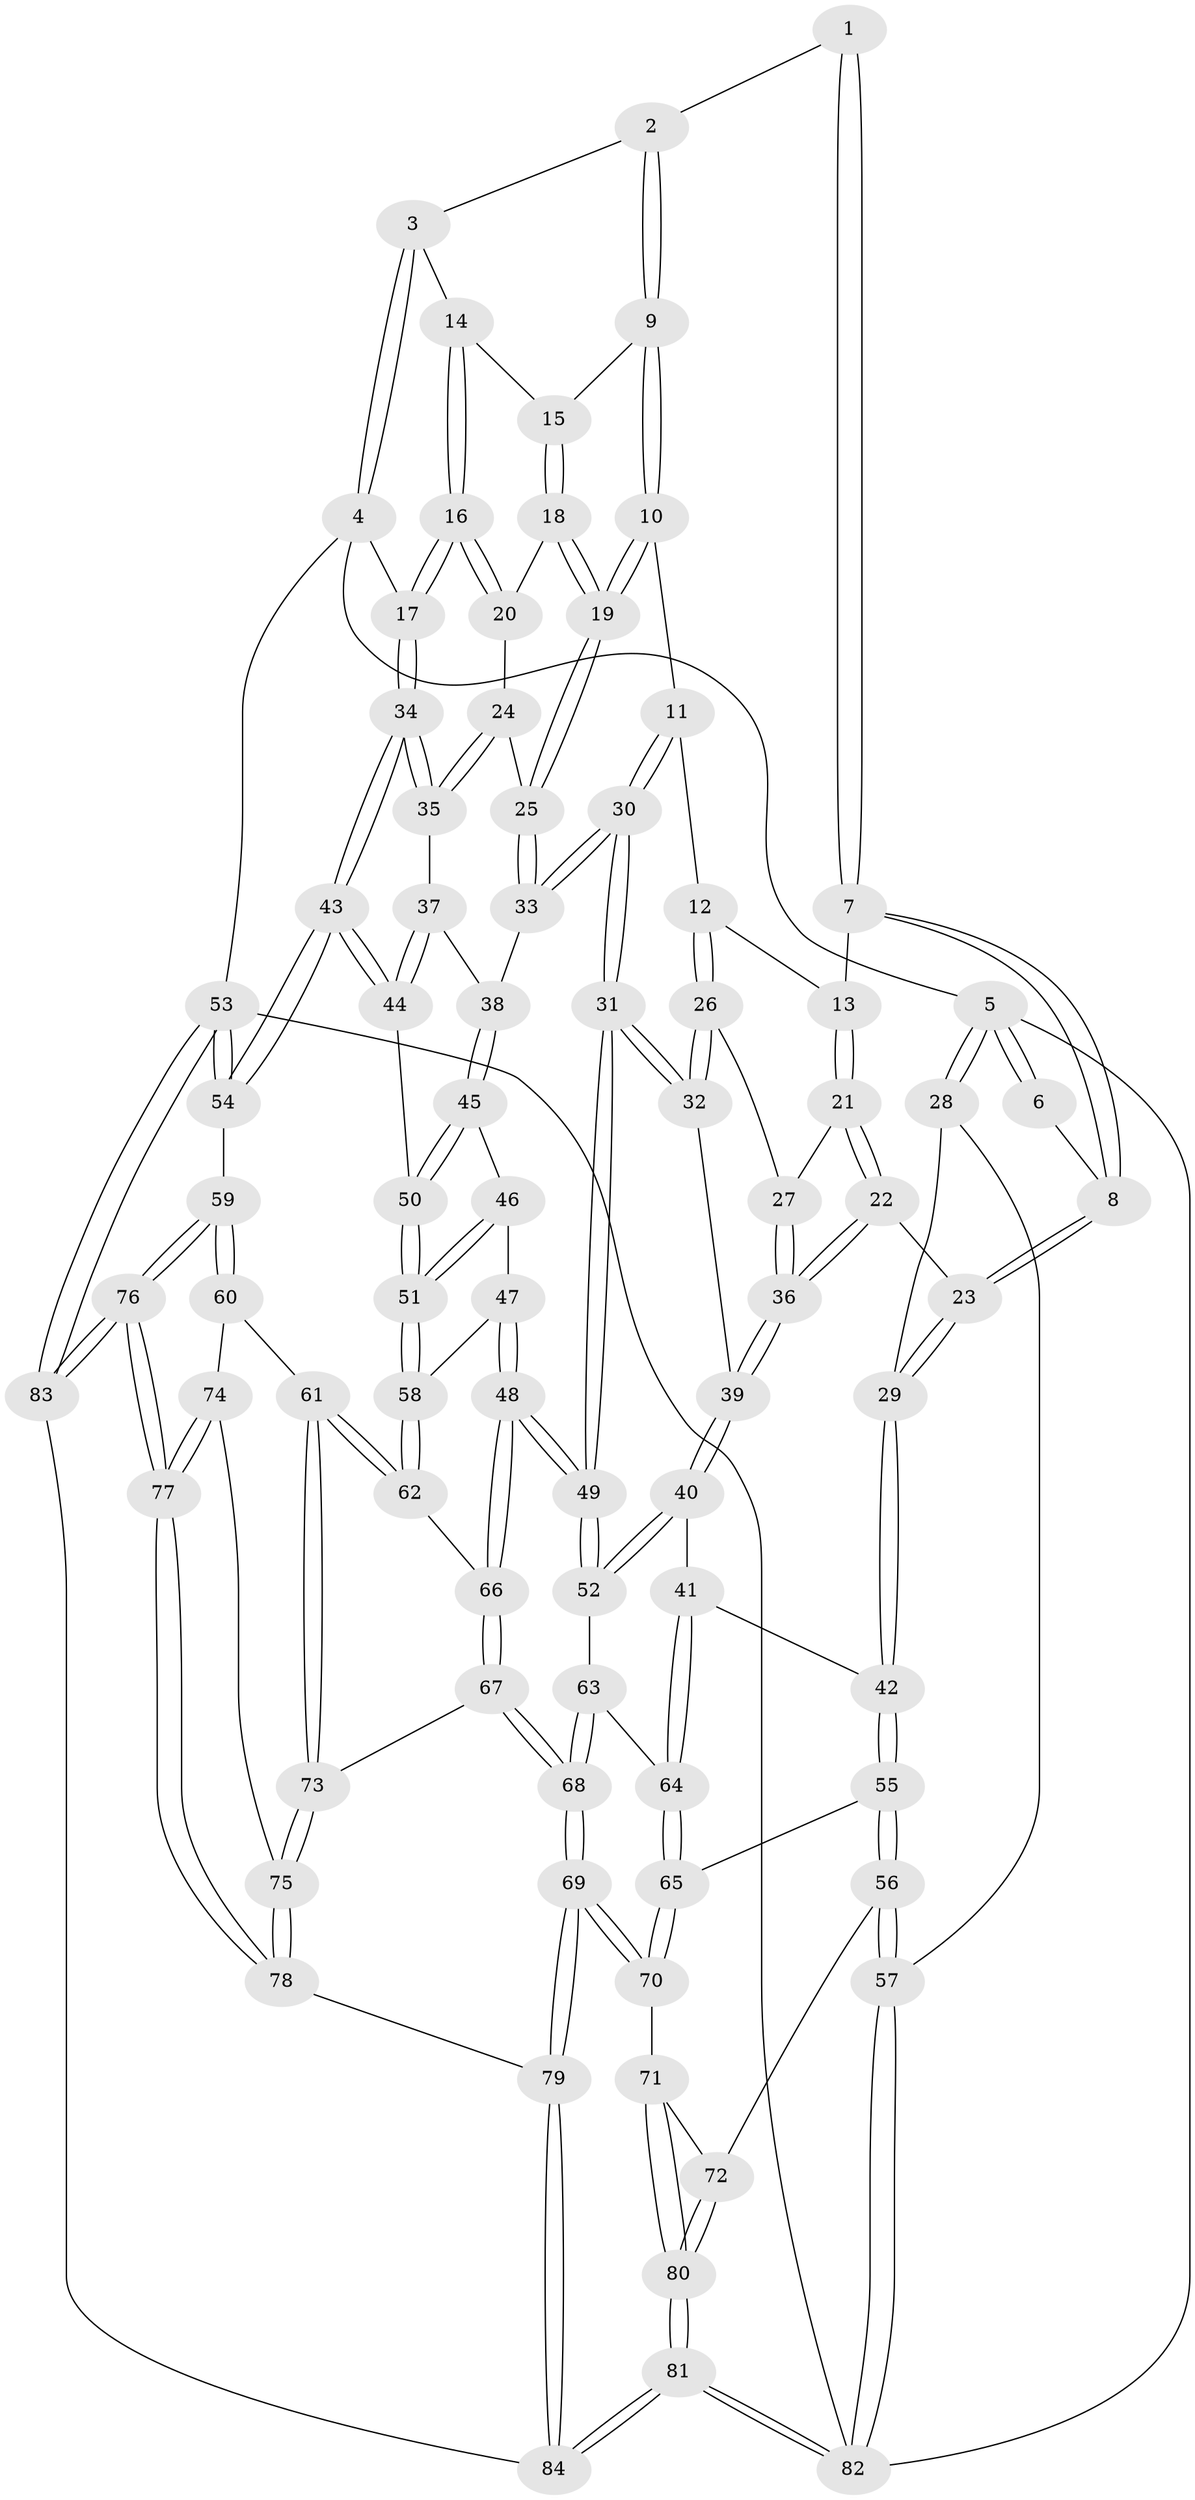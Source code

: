 // Generated by graph-tools (version 1.1) at 2025/27/03/15/25 16:27:57]
// undirected, 84 vertices, 207 edges
graph export_dot {
graph [start="1"]
  node [color=gray90,style=filled];
  1 [pos="+0.4771533094815215+0"];
  2 [pos="+0.6082898641515476+0"];
  3 [pos="+0.6660062962008116+0"];
  4 [pos="+1+0"];
  5 [pos="+0+0"];
  6 [pos="+0.21036284673212924+0"];
  7 [pos="+0.33000222876773183+0.10121820959153688"];
  8 [pos="+0.1971202505761332+0.10297970162364688"];
  9 [pos="+0.6042558408972957+0"];
  10 [pos="+0.587481691694644+0.06130990238364818"];
  11 [pos="+0.5461940325445328+0.1063401251692204"];
  12 [pos="+0.49980979713533474+0.12627427239374242"];
  13 [pos="+0.41557061929378214+0.1470460002031268"];
  14 [pos="+0.847314481851148+0.06570279921820202"];
  15 [pos="+0.8184155547038454+0.10820735873151903"];
  16 [pos="+1+0.06314827199062525"];
  17 [pos="+1+0"];
  18 [pos="+0.8126131508501578+0.12418892095553406"];
  19 [pos="+0.6966079237675877+0.16273993041758883"];
  20 [pos="+0.8757515538236851+0.18236527422612198"];
  21 [pos="+0.4035773550165053+0.1758516727068777"];
  22 [pos="+0.2887265947171318+0.24751315422456618"];
  23 [pos="+0.13658771462938457+0.1820219357516671"];
  24 [pos="+0.8698293984794405+0.20105308071703787"];
  25 [pos="+0.698989818446758+0.16985420315374752"];
  26 [pos="+0.46137274130805256+0.28490035094158817"];
  27 [pos="+0.40255578427497507+0.2201678104694267"];
  28 [pos="+0+0.22919131237533935"];
  29 [pos="+0.0626073016830116+0.22835856985069616"];
  30 [pos="+0.5631869357558724+0.3831701416487517"];
  31 [pos="+0.5423700709267174+0.4115154875119236"];
  32 [pos="+0.4839786388538173+0.3845808272548465"];
  33 [pos="+0.7320842929174016+0.2939657328509707"];
  34 [pos="+1+0.2882801805351232"];
  35 [pos="+0.8530418156871141+0.2839233080738744"];
  36 [pos="+0.3574957022023794+0.33035169128220493"];
  37 [pos="+0.8339054846396353+0.29951504676903823"];
  38 [pos="+0.7787891718253336+0.31486754599187405"];
  39 [pos="+0.3672329719245665+0.3657315604642349"];
  40 [pos="+0.25135828676456756+0.44916988605335956"];
  41 [pos="+0.24049915104154812+0.4526365793844636"];
  42 [pos="+0.22910435785563724+0.4528119446158142"];
  43 [pos="+1+0.45471096793705973"];
  44 [pos="+0.9440599056540095+0.43334159416772405"];
  45 [pos="+0.7801705865614493+0.33344399755134035"];
  46 [pos="+0.7377975930972815+0.43551260504534145"];
  47 [pos="+0.7041782687808603+0.4795959822252229"];
  48 [pos="+0.5778390037114531+0.5095110064832679"];
  49 [pos="+0.555758144671808+0.4823868973171665"];
  50 [pos="+0.8437350091237051+0.4799224090581178"];
  51 [pos="+0.8428886450430818+0.4815419602696946"];
  52 [pos="+0.42707732272432714+0.5442626055961113"];
  53 [pos="+1+1"];
  54 [pos="+1+0.6146312715031036"];
  55 [pos="+0.12491948706878708+0.5958318801076874"];
  56 [pos="+0.0380347288545322+0.665897128539922"];
  57 [pos="+0+0.6553404648907799"];
  58 [pos="+0.826301034005389+0.5249872130081227"];
  59 [pos="+0.9132445725841473+0.6853438655122661"];
  60 [pos="+0.8814894811225078+0.6748480484045865"];
  61 [pos="+0.8470209884021979+0.6516927555684989"];
  62 [pos="+0.840218163498898+0.6413550796740781"];
  63 [pos="+0.4135218748337427+0.56640685272872"];
  64 [pos="+0.3348968503447168+0.6112232656497799"];
  65 [pos="+0.3237947887771072+0.6457772583768104"];
  66 [pos="+0.5912240854175987+0.5554396838329135"];
  67 [pos="+0.5666955418317122+0.6917246524652636"];
  68 [pos="+0.45302925349825246+0.7550323004497314"];
  69 [pos="+0.375576380672357+0.8270737228116476"];
  70 [pos="+0.3735334366734354+0.8263787638485814"];
  71 [pos="+0.2527296249711146+0.8316543785473691"];
  72 [pos="+0.058519659447618215+0.6849971219172638"];
  73 [pos="+0.6449085657174217+0.7505745516961013"];
  74 [pos="+0.7779704572277351+0.7974428531353525"];
  75 [pos="+0.6604903853005027+0.798643717985571"];
  76 [pos="+0.8794594274921275+1"];
  77 [pos="+0.7949487649760477+1"];
  78 [pos="+0.657495535379718+0.8914221145176763"];
  79 [pos="+0.4424978378041448+0.9457602262781631"];
  80 [pos="+0.09486954484903871+1"];
  81 [pos="+0+1"];
  82 [pos="+0+1"];
  83 [pos="+0.9421998488035848+1"];
  84 [pos="+0.4433805857725949+1"];
  1 -- 2;
  1 -- 7;
  1 -- 7;
  2 -- 3;
  2 -- 9;
  2 -- 9;
  3 -- 4;
  3 -- 4;
  3 -- 14;
  4 -- 5;
  4 -- 17;
  4 -- 53;
  5 -- 6;
  5 -- 6;
  5 -- 28;
  5 -- 28;
  5 -- 82;
  6 -- 8;
  7 -- 8;
  7 -- 8;
  7 -- 13;
  8 -- 23;
  8 -- 23;
  9 -- 10;
  9 -- 10;
  9 -- 15;
  10 -- 11;
  10 -- 19;
  10 -- 19;
  11 -- 12;
  11 -- 30;
  11 -- 30;
  12 -- 13;
  12 -- 26;
  12 -- 26;
  13 -- 21;
  13 -- 21;
  14 -- 15;
  14 -- 16;
  14 -- 16;
  15 -- 18;
  15 -- 18;
  16 -- 17;
  16 -- 17;
  16 -- 20;
  16 -- 20;
  17 -- 34;
  17 -- 34;
  18 -- 19;
  18 -- 19;
  18 -- 20;
  19 -- 25;
  19 -- 25;
  20 -- 24;
  21 -- 22;
  21 -- 22;
  21 -- 27;
  22 -- 23;
  22 -- 36;
  22 -- 36;
  23 -- 29;
  23 -- 29;
  24 -- 25;
  24 -- 35;
  24 -- 35;
  25 -- 33;
  25 -- 33;
  26 -- 27;
  26 -- 32;
  26 -- 32;
  27 -- 36;
  27 -- 36;
  28 -- 29;
  28 -- 57;
  29 -- 42;
  29 -- 42;
  30 -- 31;
  30 -- 31;
  30 -- 33;
  30 -- 33;
  31 -- 32;
  31 -- 32;
  31 -- 49;
  31 -- 49;
  32 -- 39;
  33 -- 38;
  34 -- 35;
  34 -- 35;
  34 -- 43;
  34 -- 43;
  35 -- 37;
  36 -- 39;
  36 -- 39;
  37 -- 38;
  37 -- 44;
  37 -- 44;
  38 -- 45;
  38 -- 45;
  39 -- 40;
  39 -- 40;
  40 -- 41;
  40 -- 52;
  40 -- 52;
  41 -- 42;
  41 -- 64;
  41 -- 64;
  42 -- 55;
  42 -- 55;
  43 -- 44;
  43 -- 44;
  43 -- 54;
  43 -- 54;
  44 -- 50;
  45 -- 46;
  45 -- 50;
  45 -- 50;
  46 -- 47;
  46 -- 51;
  46 -- 51;
  47 -- 48;
  47 -- 48;
  47 -- 58;
  48 -- 49;
  48 -- 49;
  48 -- 66;
  48 -- 66;
  49 -- 52;
  49 -- 52;
  50 -- 51;
  50 -- 51;
  51 -- 58;
  51 -- 58;
  52 -- 63;
  53 -- 54;
  53 -- 54;
  53 -- 83;
  53 -- 83;
  53 -- 82;
  54 -- 59;
  55 -- 56;
  55 -- 56;
  55 -- 65;
  56 -- 57;
  56 -- 57;
  56 -- 72;
  57 -- 82;
  57 -- 82;
  58 -- 62;
  58 -- 62;
  59 -- 60;
  59 -- 60;
  59 -- 76;
  59 -- 76;
  60 -- 61;
  60 -- 74;
  61 -- 62;
  61 -- 62;
  61 -- 73;
  61 -- 73;
  62 -- 66;
  63 -- 64;
  63 -- 68;
  63 -- 68;
  64 -- 65;
  64 -- 65;
  65 -- 70;
  65 -- 70;
  66 -- 67;
  66 -- 67;
  67 -- 68;
  67 -- 68;
  67 -- 73;
  68 -- 69;
  68 -- 69;
  69 -- 70;
  69 -- 70;
  69 -- 79;
  69 -- 79;
  70 -- 71;
  71 -- 72;
  71 -- 80;
  71 -- 80;
  72 -- 80;
  72 -- 80;
  73 -- 75;
  73 -- 75;
  74 -- 75;
  74 -- 77;
  74 -- 77;
  75 -- 78;
  75 -- 78;
  76 -- 77;
  76 -- 77;
  76 -- 83;
  76 -- 83;
  77 -- 78;
  77 -- 78;
  78 -- 79;
  79 -- 84;
  79 -- 84;
  80 -- 81;
  80 -- 81;
  81 -- 82;
  81 -- 82;
  81 -- 84;
  81 -- 84;
  83 -- 84;
}
